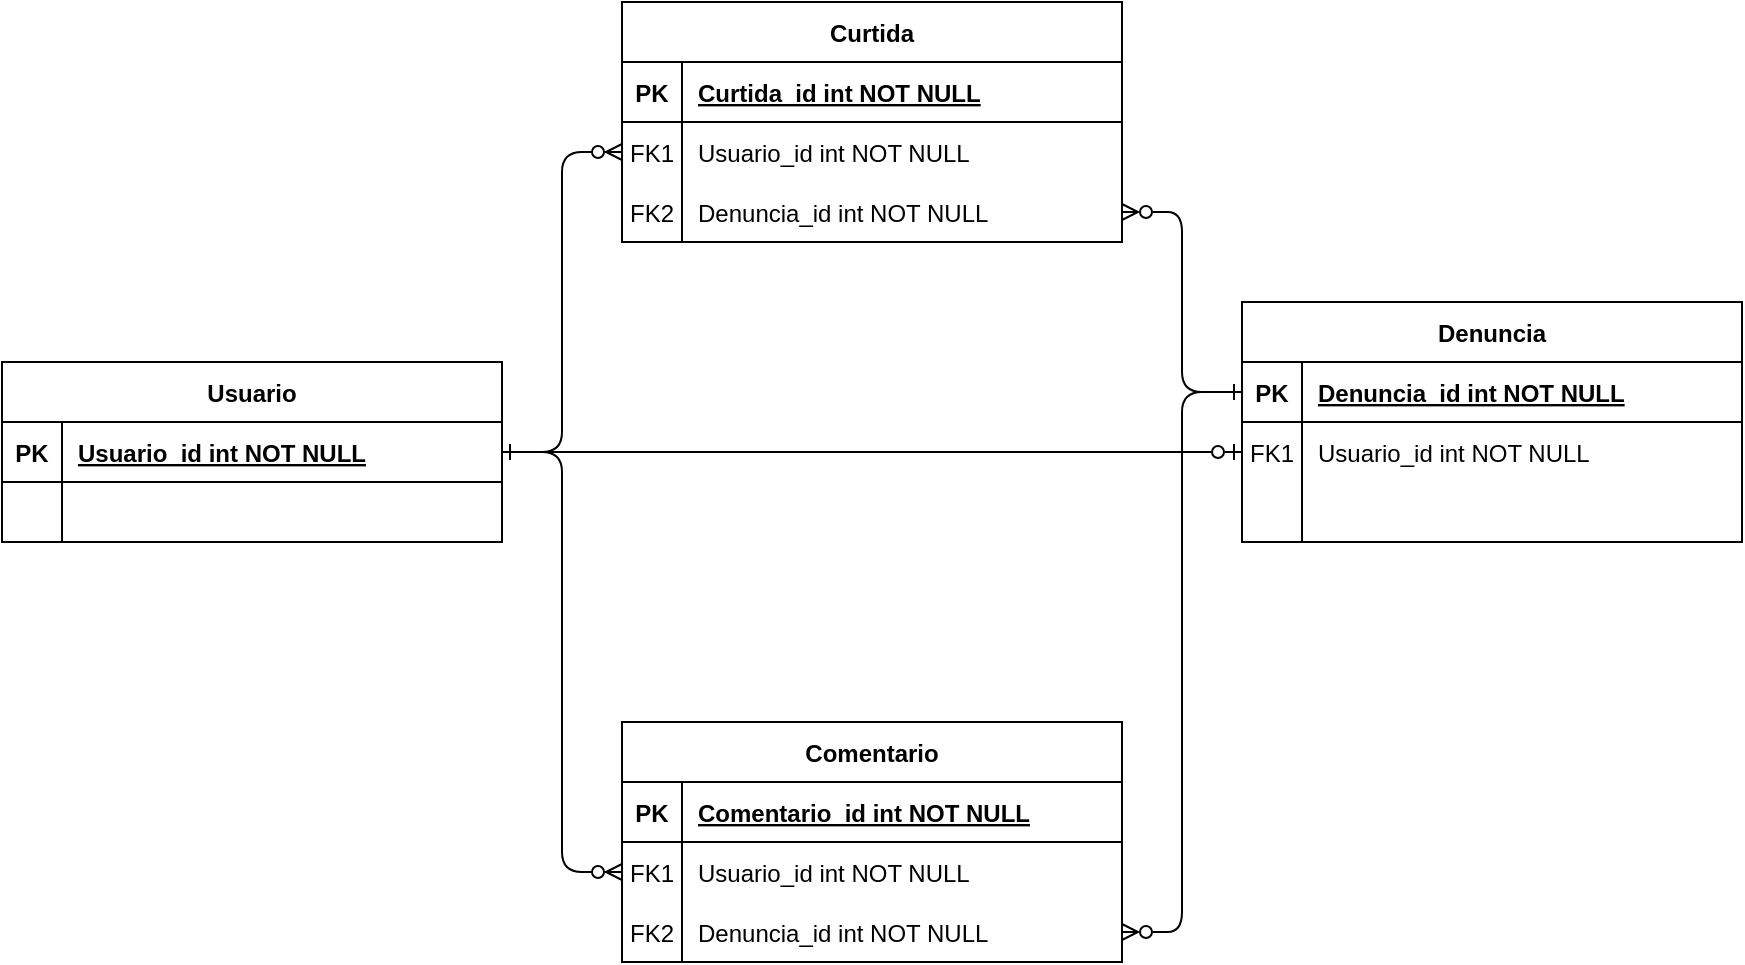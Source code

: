 <mxfile version="24.7.7">
  <diagram name="Página-1" id="9l6pxPbGz25fOLuPmkvp">
    <mxGraphModel dx="1457" dy="-1571" grid="1" gridSize="10" guides="1" tooltips="1" connect="1" arrows="1" fold="1" page="1" pageScale="1" pageWidth="827" pageHeight="1169" math="0" shadow="0">
      <root>
        <mxCell id="0" />
        <mxCell id="1" parent="0" />
        <mxCell id="5hIRcu2sR1Bi48G-72gq-2" value="" style="edgeStyle=entityRelationEdgeStyle;endArrow=ERzeroToMany;startArrow=ERone;endFill=1;startFill=0;" edge="1" parent="1" source="5hIRcu2sR1Bi48G-72gq-15" target="5hIRcu2sR1Bi48G-72gq-8">
          <mxGeometry width="100" height="100" relative="1" as="geometry">
            <mxPoint x="350" y="3100" as="sourcePoint" />
            <mxPoint x="450" y="3000" as="targetPoint" />
          </mxGeometry>
        </mxCell>
        <mxCell id="5hIRcu2sR1Bi48G-72gq-3" value="" style="edgeStyle=entityRelationEdgeStyle;endArrow=ERone;startArrow=ERzeroToMany;endFill=0;startFill=0;exitX=1;exitY=0.5;exitDx=0;exitDy=0;entryX=0;entryY=0.5;entryDx=0;entryDy=0;" edge="1" parent="1" source="5hIRcu2sR1Bi48G-72gq-11" target="5hIRcu2sR1Bi48G-72gq-35">
          <mxGeometry width="100" height="100" relative="1" as="geometry">
            <mxPoint x="610" y="2460" as="sourcePoint" />
            <mxPoint x="710" y="2700" as="targetPoint" />
            <Array as="points">
              <mxPoint x="580" y="2580" />
              <mxPoint x="570" y="2580" />
            </Array>
          </mxGeometry>
        </mxCell>
        <mxCell id="5hIRcu2sR1Bi48G-72gq-4" value="Curtida" style="shape=table;startSize=30;container=1;collapsible=1;childLayout=tableLayout;fixedRows=1;rowLines=0;fontStyle=1;align=center;resizeLast=1;" vertex="1" parent="1">
          <mxGeometry x="340" y="2390" width="250" height="120" as="geometry" />
        </mxCell>
        <mxCell id="5hIRcu2sR1Bi48G-72gq-5" value="" style="shape=partialRectangle;collapsible=0;dropTarget=0;pointerEvents=0;fillColor=none;points=[[0,0.5],[1,0.5]];portConstraint=eastwest;top=0;left=0;right=0;bottom=1;" vertex="1" parent="5hIRcu2sR1Bi48G-72gq-4">
          <mxGeometry y="30" width="250" height="30" as="geometry" />
        </mxCell>
        <mxCell id="5hIRcu2sR1Bi48G-72gq-6" value="PK" style="shape=partialRectangle;overflow=hidden;connectable=0;fillColor=none;top=0;left=0;bottom=0;right=0;fontStyle=1;" vertex="1" parent="5hIRcu2sR1Bi48G-72gq-5">
          <mxGeometry width="30" height="30" as="geometry">
            <mxRectangle width="30" height="30" as="alternateBounds" />
          </mxGeometry>
        </mxCell>
        <mxCell id="5hIRcu2sR1Bi48G-72gq-7" value="Curtida_id int NOT NULL " style="shape=partialRectangle;overflow=hidden;connectable=0;fillColor=none;top=0;left=0;bottom=0;right=0;align=left;spacingLeft=6;fontStyle=5;" vertex="1" parent="5hIRcu2sR1Bi48G-72gq-5">
          <mxGeometry x="30" width="220" height="30" as="geometry">
            <mxRectangle width="220" height="30" as="alternateBounds" />
          </mxGeometry>
        </mxCell>
        <mxCell id="5hIRcu2sR1Bi48G-72gq-8" value="" style="shape=partialRectangle;collapsible=0;dropTarget=0;pointerEvents=0;fillColor=none;points=[[0,0.5],[1,0.5]];portConstraint=eastwest;top=0;left=0;right=0;bottom=0;" vertex="1" parent="5hIRcu2sR1Bi48G-72gq-4">
          <mxGeometry y="60" width="250" height="30" as="geometry" />
        </mxCell>
        <mxCell id="5hIRcu2sR1Bi48G-72gq-9" value="FK1" style="shape=partialRectangle;overflow=hidden;connectable=0;fillColor=none;top=0;left=0;bottom=0;right=0;" vertex="1" parent="5hIRcu2sR1Bi48G-72gq-8">
          <mxGeometry width="30" height="30" as="geometry">
            <mxRectangle width="30" height="30" as="alternateBounds" />
          </mxGeometry>
        </mxCell>
        <mxCell id="5hIRcu2sR1Bi48G-72gq-10" value="Usuario_id int NOT NULL" style="shape=partialRectangle;overflow=hidden;connectable=0;fillColor=none;top=0;left=0;bottom=0;right=0;align=left;spacingLeft=6;" vertex="1" parent="5hIRcu2sR1Bi48G-72gq-8">
          <mxGeometry x="30" width="220" height="30" as="geometry">
            <mxRectangle width="220" height="30" as="alternateBounds" />
          </mxGeometry>
        </mxCell>
        <mxCell id="5hIRcu2sR1Bi48G-72gq-11" value="" style="shape=partialRectangle;collapsible=0;dropTarget=0;pointerEvents=0;fillColor=none;points=[[0,0.5],[1,0.5]];portConstraint=eastwest;top=0;left=0;right=0;bottom=0;" vertex="1" parent="5hIRcu2sR1Bi48G-72gq-4">
          <mxGeometry y="90" width="250" height="30" as="geometry" />
        </mxCell>
        <mxCell id="5hIRcu2sR1Bi48G-72gq-12" value="FK2" style="shape=partialRectangle;overflow=hidden;connectable=0;fillColor=none;top=0;left=0;bottom=0;right=0;" vertex="1" parent="5hIRcu2sR1Bi48G-72gq-11">
          <mxGeometry width="30" height="30" as="geometry">
            <mxRectangle width="30" height="30" as="alternateBounds" />
          </mxGeometry>
        </mxCell>
        <mxCell id="5hIRcu2sR1Bi48G-72gq-13" value="Denuncia_id int NOT NULL" style="shape=partialRectangle;overflow=hidden;connectable=0;fillColor=none;top=0;left=0;bottom=0;right=0;align=left;spacingLeft=6;" vertex="1" parent="5hIRcu2sR1Bi48G-72gq-11">
          <mxGeometry x="30" width="220" height="30" as="geometry">
            <mxRectangle width="220" height="30" as="alternateBounds" />
          </mxGeometry>
        </mxCell>
        <mxCell id="5hIRcu2sR1Bi48G-72gq-14" value="Usuario" style="shape=table;startSize=30;container=1;collapsible=1;childLayout=tableLayout;fixedRows=1;rowLines=0;fontStyle=1;align=center;resizeLast=1;" vertex="1" parent="1">
          <mxGeometry x="30" y="2570" width="250" height="90" as="geometry" />
        </mxCell>
        <mxCell id="5hIRcu2sR1Bi48G-72gq-15" value="" style="shape=partialRectangle;collapsible=0;dropTarget=0;pointerEvents=0;fillColor=none;points=[[0,0.5],[1,0.5]];portConstraint=eastwest;top=0;left=0;right=0;bottom=1;" vertex="1" parent="5hIRcu2sR1Bi48G-72gq-14">
          <mxGeometry y="30" width="250" height="30" as="geometry" />
        </mxCell>
        <mxCell id="5hIRcu2sR1Bi48G-72gq-16" value="PK" style="shape=partialRectangle;overflow=hidden;connectable=0;fillColor=none;top=0;left=0;bottom=0;right=0;fontStyle=1;" vertex="1" parent="5hIRcu2sR1Bi48G-72gq-15">
          <mxGeometry width="30" height="30" as="geometry">
            <mxRectangle width="30" height="30" as="alternateBounds" />
          </mxGeometry>
        </mxCell>
        <mxCell id="5hIRcu2sR1Bi48G-72gq-17" value="Usuario_id int NOT NULL " style="shape=partialRectangle;overflow=hidden;connectable=0;fillColor=none;top=0;left=0;bottom=0;right=0;align=left;spacingLeft=6;fontStyle=5;" vertex="1" parent="5hIRcu2sR1Bi48G-72gq-15">
          <mxGeometry x="30" width="220" height="30" as="geometry">
            <mxRectangle width="220" height="30" as="alternateBounds" />
          </mxGeometry>
        </mxCell>
        <mxCell id="5hIRcu2sR1Bi48G-72gq-18" value="" style="shape=partialRectangle;collapsible=0;dropTarget=0;pointerEvents=0;fillColor=none;points=[[0,0.5],[1,0.5]];portConstraint=eastwest;top=0;left=0;right=0;bottom=0;" vertex="1" parent="5hIRcu2sR1Bi48G-72gq-14">
          <mxGeometry y="60" width="250" height="30" as="geometry" />
        </mxCell>
        <mxCell id="5hIRcu2sR1Bi48G-72gq-19" value="" style="shape=partialRectangle;overflow=hidden;connectable=0;fillColor=none;top=0;left=0;bottom=0;right=0;" vertex="1" parent="5hIRcu2sR1Bi48G-72gq-18">
          <mxGeometry width="30" height="30" as="geometry">
            <mxRectangle width="30" height="30" as="alternateBounds" />
          </mxGeometry>
        </mxCell>
        <mxCell id="5hIRcu2sR1Bi48G-72gq-20" value="" style="shape=partialRectangle;overflow=hidden;connectable=0;fillColor=none;top=0;left=0;bottom=0;right=0;align=left;spacingLeft=6;" vertex="1" parent="5hIRcu2sR1Bi48G-72gq-18">
          <mxGeometry x="30" width="220" height="30" as="geometry">
            <mxRectangle width="220" height="30" as="alternateBounds" />
          </mxGeometry>
        </mxCell>
        <mxCell id="5hIRcu2sR1Bi48G-72gq-21" value="" style="edgeStyle=entityRelationEdgeStyle;endArrow=ERzeroToMany;startArrow=ERone;endFill=1;startFill=0;exitX=1;exitY=0.5;exitDx=0;exitDy=0;" edge="1" parent="1" source="5hIRcu2sR1Bi48G-72gq-15" target="5hIRcu2sR1Bi48G-72gq-27">
          <mxGeometry width="100" height="100" relative="1" as="geometry">
            <mxPoint x="300" y="2935" as="sourcePoint" />
            <mxPoint x="450" y="3360" as="targetPoint" />
          </mxGeometry>
        </mxCell>
        <mxCell id="5hIRcu2sR1Bi48G-72gq-22" value="" style="edgeStyle=entityRelationEdgeStyle;endArrow=ERone;startArrow=ERzeroToMany;endFill=0;startFill=0;exitX=1;exitY=0.5;exitDx=0;exitDy=0;entryX=0;entryY=0.5;entryDx=0;entryDy=0;" edge="1" parent="1" source="5hIRcu2sR1Bi48G-72gq-30" target="5hIRcu2sR1Bi48G-72gq-35">
          <mxGeometry width="100" height="100" relative="1" as="geometry">
            <mxPoint x="610" y="2820" as="sourcePoint" />
            <mxPoint x="650" y="2985" as="targetPoint" />
            <Array as="points">
              <mxPoint x="580" y="2940" />
              <mxPoint x="570" y="2940" />
            </Array>
          </mxGeometry>
        </mxCell>
        <mxCell id="5hIRcu2sR1Bi48G-72gq-23" value="Comentario" style="shape=table;startSize=30;container=1;collapsible=1;childLayout=tableLayout;fixedRows=1;rowLines=0;fontStyle=1;align=center;resizeLast=1;" vertex="1" parent="1">
          <mxGeometry x="340" y="2750" width="250" height="120" as="geometry" />
        </mxCell>
        <mxCell id="5hIRcu2sR1Bi48G-72gq-24" value="" style="shape=partialRectangle;collapsible=0;dropTarget=0;pointerEvents=0;fillColor=none;points=[[0,0.5],[1,0.5]];portConstraint=eastwest;top=0;left=0;right=0;bottom=1;" vertex="1" parent="5hIRcu2sR1Bi48G-72gq-23">
          <mxGeometry y="30" width="250" height="30" as="geometry" />
        </mxCell>
        <mxCell id="5hIRcu2sR1Bi48G-72gq-25" value="PK" style="shape=partialRectangle;overflow=hidden;connectable=0;fillColor=none;top=0;left=0;bottom=0;right=0;fontStyle=1;" vertex="1" parent="5hIRcu2sR1Bi48G-72gq-24">
          <mxGeometry width="30" height="30" as="geometry">
            <mxRectangle width="30" height="30" as="alternateBounds" />
          </mxGeometry>
        </mxCell>
        <mxCell id="5hIRcu2sR1Bi48G-72gq-26" value="Comentario_id int NOT NULL " style="shape=partialRectangle;overflow=hidden;connectable=0;fillColor=none;top=0;left=0;bottom=0;right=0;align=left;spacingLeft=6;fontStyle=5;" vertex="1" parent="5hIRcu2sR1Bi48G-72gq-24">
          <mxGeometry x="30" width="220" height="30" as="geometry">
            <mxRectangle width="220" height="30" as="alternateBounds" />
          </mxGeometry>
        </mxCell>
        <mxCell id="5hIRcu2sR1Bi48G-72gq-27" value="" style="shape=partialRectangle;collapsible=0;dropTarget=0;pointerEvents=0;fillColor=none;points=[[0,0.5],[1,0.5]];portConstraint=eastwest;top=0;left=0;right=0;bottom=0;" vertex="1" parent="5hIRcu2sR1Bi48G-72gq-23">
          <mxGeometry y="60" width="250" height="30" as="geometry" />
        </mxCell>
        <mxCell id="5hIRcu2sR1Bi48G-72gq-28" value="FK1" style="shape=partialRectangle;overflow=hidden;connectable=0;fillColor=none;top=0;left=0;bottom=0;right=0;" vertex="1" parent="5hIRcu2sR1Bi48G-72gq-27">
          <mxGeometry width="30" height="30" as="geometry">
            <mxRectangle width="30" height="30" as="alternateBounds" />
          </mxGeometry>
        </mxCell>
        <mxCell id="5hIRcu2sR1Bi48G-72gq-29" value="Usuario_id int NOT NULL" style="shape=partialRectangle;overflow=hidden;connectable=0;fillColor=none;top=0;left=0;bottom=0;right=0;align=left;spacingLeft=6;" vertex="1" parent="5hIRcu2sR1Bi48G-72gq-27">
          <mxGeometry x="30" width="220" height="30" as="geometry">
            <mxRectangle width="220" height="30" as="alternateBounds" />
          </mxGeometry>
        </mxCell>
        <mxCell id="5hIRcu2sR1Bi48G-72gq-30" value="" style="shape=partialRectangle;collapsible=0;dropTarget=0;pointerEvents=0;fillColor=none;points=[[0,0.5],[1,0.5]];portConstraint=eastwest;top=0;left=0;right=0;bottom=0;" vertex="1" parent="5hIRcu2sR1Bi48G-72gq-23">
          <mxGeometry y="90" width="250" height="30" as="geometry" />
        </mxCell>
        <mxCell id="5hIRcu2sR1Bi48G-72gq-31" value="FK2" style="shape=partialRectangle;overflow=hidden;connectable=0;fillColor=none;top=0;left=0;bottom=0;right=0;" vertex="1" parent="5hIRcu2sR1Bi48G-72gq-30">
          <mxGeometry width="30" height="30" as="geometry">
            <mxRectangle width="30" height="30" as="alternateBounds" />
          </mxGeometry>
        </mxCell>
        <mxCell id="5hIRcu2sR1Bi48G-72gq-32" value="Denuncia_id int NOT NULL" style="shape=partialRectangle;overflow=hidden;connectable=0;fillColor=none;top=0;left=0;bottom=0;right=0;align=left;spacingLeft=6;" vertex="1" parent="5hIRcu2sR1Bi48G-72gq-30">
          <mxGeometry x="30" width="220" height="30" as="geometry">
            <mxRectangle width="220" height="30" as="alternateBounds" />
          </mxGeometry>
        </mxCell>
        <mxCell id="5hIRcu2sR1Bi48G-72gq-33" style="edgeStyle=orthogonalEdgeStyle;rounded=0;orthogonalLoop=1;jettySize=auto;html=1;exitX=1;exitY=0.5;exitDx=0;exitDy=0;entryX=0;entryY=0.5;entryDx=0;entryDy=0;startArrow=ERone;startFill=0;endArrow=ERzeroToOne;endFill=0;" edge="1" parent="1" source="5hIRcu2sR1Bi48G-72gq-15" target="5hIRcu2sR1Bi48G-72gq-38">
          <mxGeometry relative="1" as="geometry" />
        </mxCell>
        <mxCell id="5hIRcu2sR1Bi48G-72gq-34" value="Denuncia" style="shape=table;startSize=30;container=1;collapsible=1;childLayout=tableLayout;fixedRows=1;rowLines=0;fontStyle=1;align=center;resizeLast=1;" vertex="1" parent="1">
          <mxGeometry x="650" y="2540" width="250" height="120" as="geometry" />
        </mxCell>
        <mxCell id="5hIRcu2sR1Bi48G-72gq-35" value="" style="shape=partialRectangle;collapsible=0;dropTarget=0;pointerEvents=0;fillColor=none;points=[[0,0.5],[1,0.5]];portConstraint=eastwest;top=0;left=0;right=0;bottom=1;" vertex="1" parent="5hIRcu2sR1Bi48G-72gq-34">
          <mxGeometry y="30" width="250" height="30" as="geometry" />
        </mxCell>
        <mxCell id="5hIRcu2sR1Bi48G-72gq-36" value="PK" style="shape=partialRectangle;overflow=hidden;connectable=0;fillColor=none;top=0;left=0;bottom=0;right=0;fontStyle=1;" vertex="1" parent="5hIRcu2sR1Bi48G-72gq-35">
          <mxGeometry width="30" height="30" as="geometry">
            <mxRectangle width="30" height="30" as="alternateBounds" />
          </mxGeometry>
        </mxCell>
        <mxCell id="5hIRcu2sR1Bi48G-72gq-37" value="Denuncia_id int NOT NULL " style="shape=partialRectangle;overflow=hidden;connectable=0;fillColor=none;top=0;left=0;bottom=0;right=0;align=left;spacingLeft=6;fontStyle=5;" vertex="1" parent="5hIRcu2sR1Bi48G-72gq-35">
          <mxGeometry x="30" width="220" height="30" as="geometry">
            <mxRectangle width="220" height="30" as="alternateBounds" />
          </mxGeometry>
        </mxCell>
        <mxCell id="5hIRcu2sR1Bi48G-72gq-38" value="" style="shape=partialRectangle;collapsible=0;dropTarget=0;pointerEvents=0;fillColor=none;points=[[0,0.5],[1,0.5]];portConstraint=eastwest;top=0;left=0;right=0;bottom=0;" vertex="1" parent="5hIRcu2sR1Bi48G-72gq-34">
          <mxGeometry y="60" width="250" height="30" as="geometry" />
        </mxCell>
        <mxCell id="5hIRcu2sR1Bi48G-72gq-39" value="FK1" style="shape=partialRectangle;overflow=hidden;connectable=0;fillColor=none;top=0;left=0;bottom=0;right=0;" vertex="1" parent="5hIRcu2sR1Bi48G-72gq-38">
          <mxGeometry width="30" height="30" as="geometry">
            <mxRectangle width="30" height="30" as="alternateBounds" />
          </mxGeometry>
        </mxCell>
        <mxCell id="5hIRcu2sR1Bi48G-72gq-40" value="Usuario_id int NOT NULL" style="shape=partialRectangle;overflow=hidden;connectable=0;fillColor=none;top=0;left=0;bottom=0;right=0;align=left;spacingLeft=6;" vertex="1" parent="5hIRcu2sR1Bi48G-72gq-38">
          <mxGeometry x="30" width="220" height="30" as="geometry">
            <mxRectangle width="220" height="30" as="alternateBounds" />
          </mxGeometry>
        </mxCell>
        <mxCell id="5hIRcu2sR1Bi48G-72gq-41" value="" style="shape=partialRectangle;collapsible=0;dropTarget=0;pointerEvents=0;fillColor=none;points=[[0,0.5],[1,0.5]];portConstraint=eastwest;top=0;left=0;right=0;bottom=0;" vertex="1" parent="5hIRcu2sR1Bi48G-72gq-34">
          <mxGeometry y="90" width="250" height="30" as="geometry" />
        </mxCell>
        <mxCell id="5hIRcu2sR1Bi48G-72gq-42" value="" style="shape=partialRectangle;overflow=hidden;connectable=0;fillColor=none;top=0;left=0;bottom=0;right=0;" vertex="1" parent="5hIRcu2sR1Bi48G-72gq-41">
          <mxGeometry width="30" height="30" as="geometry">
            <mxRectangle width="30" height="30" as="alternateBounds" />
          </mxGeometry>
        </mxCell>
        <mxCell id="5hIRcu2sR1Bi48G-72gq-43" value="" style="shape=partialRectangle;overflow=hidden;connectable=0;fillColor=none;top=0;left=0;bottom=0;right=0;align=left;spacingLeft=6;" vertex="1" parent="5hIRcu2sR1Bi48G-72gq-41">
          <mxGeometry x="30" width="220" height="30" as="geometry">
            <mxRectangle width="220" height="30" as="alternateBounds" />
          </mxGeometry>
        </mxCell>
      </root>
    </mxGraphModel>
  </diagram>
</mxfile>
